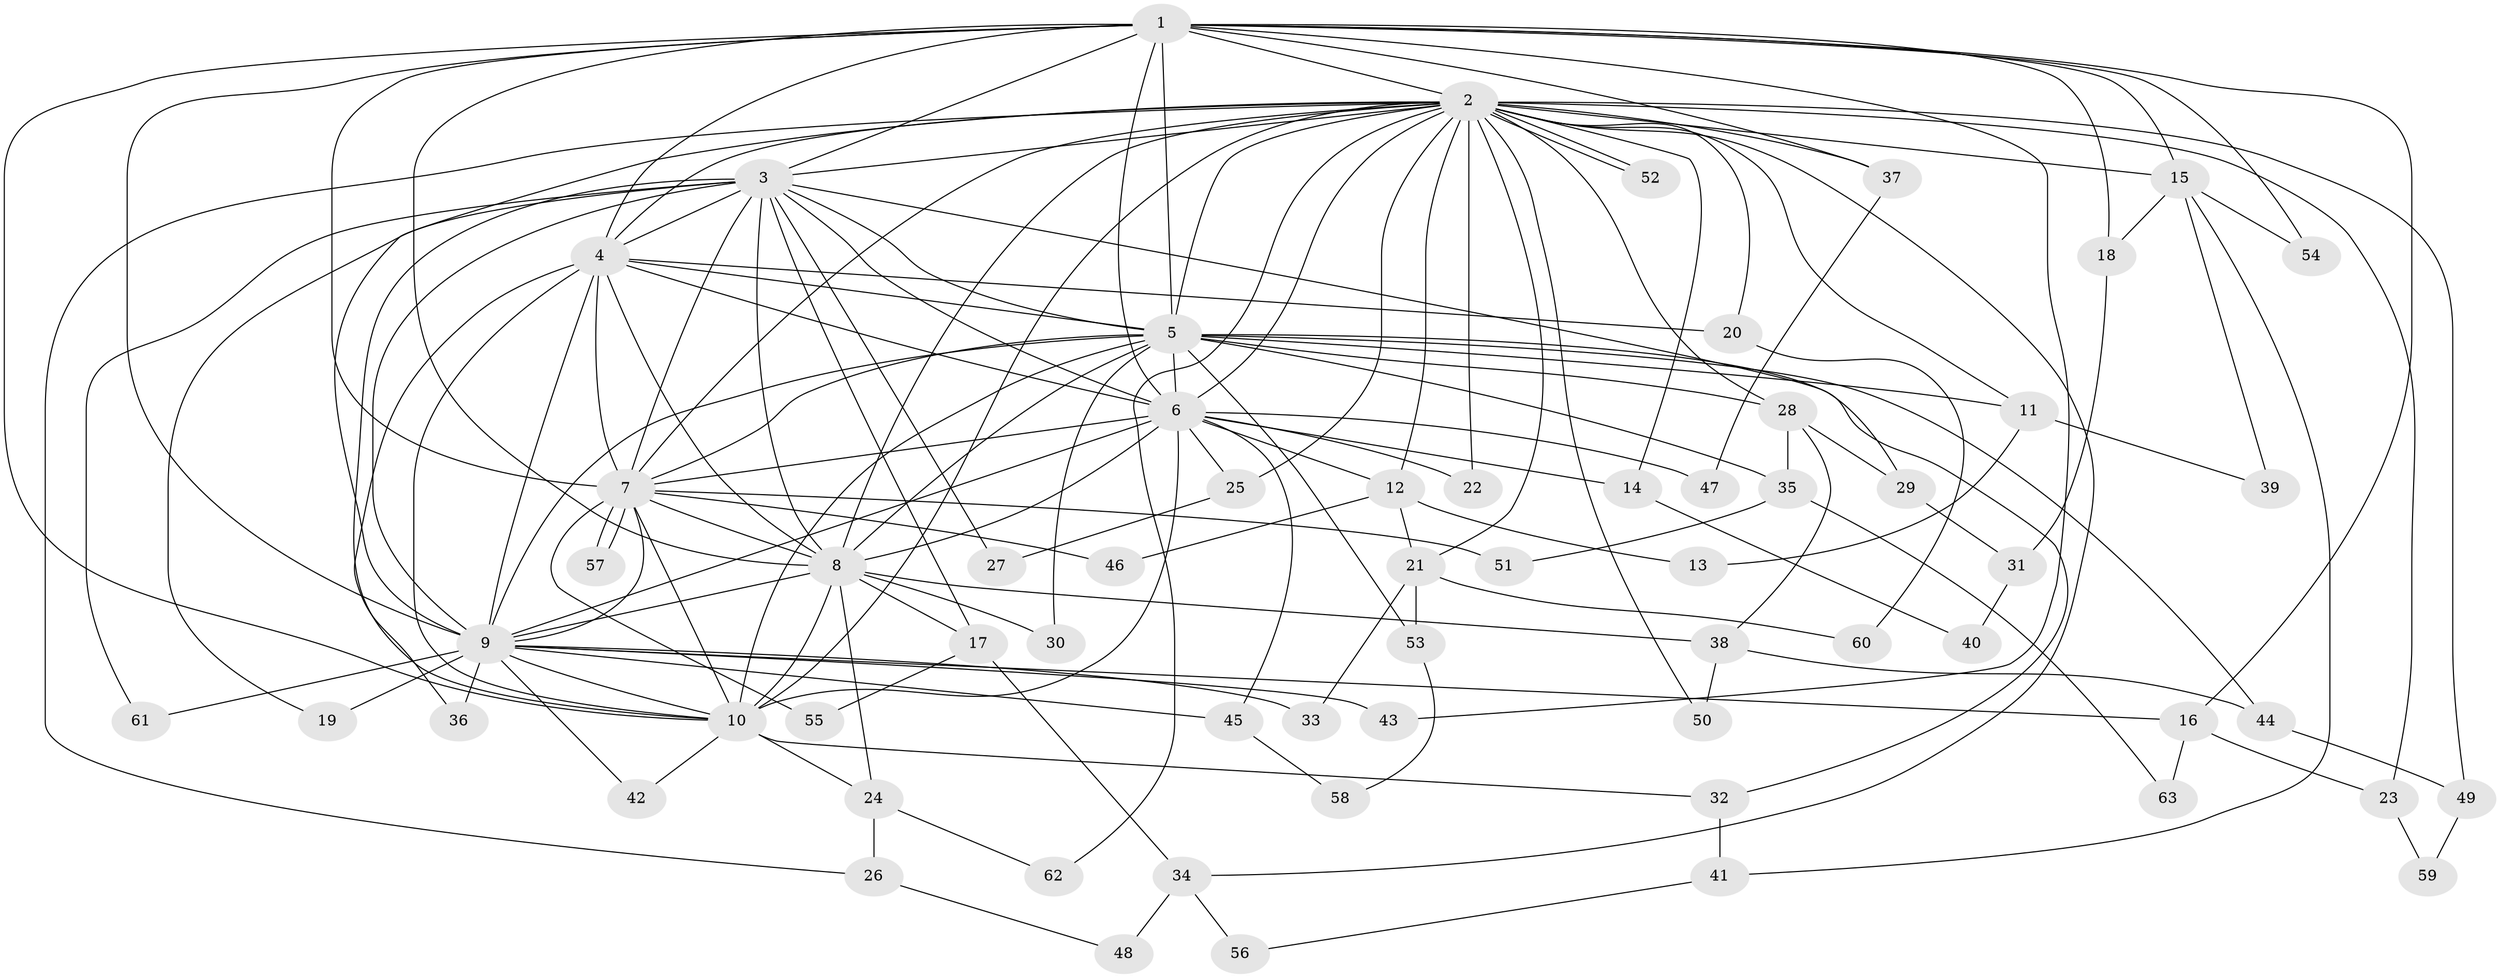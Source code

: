 // coarse degree distribution, {20: 0.022727272727272728, 14: 0.022727272727272728, 13: 0.022727272727272728, 9: 0.022727272727272728, 3: 0.25, 2: 0.4772727272727273, 1: 0.06818181818181818, 4: 0.045454545454545456, 5: 0.045454545454545456, 6: 0.022727272727272728}
// Generated by graph-tools (version 1.1) at 2025/48/03/04/25 21:48:31]
// undirected, 63 vertices, 151 edges
graph export_dot {
graph [start="1"]
  node [color=gray90,style=filled];
  1;
  2;
  3;
  4;
  5;
  6;
  7;
  8;
  9;
  10;
  11;
  12;
  13;
  14;
  15;
  16;
  17;
  18;
  19;
  20;
  21;
  22;
  23;
  24;
  25;
  26;
  27;
  28;
  29;
  30;
  31;
  32;
  33;
  34;
  35;
  36;
  37;
  38;
  39;
  40;
  41;
  42;
  43;
  44;
  45;
  46;
  47;
  48;
  49;
  50;
  51;
  52;
  53;
  54;
  55;
  56;
  57;
  58;
  59;
  60;
  61;
  62;
  63;
  1 -- 2;
  1 -- 3;
  1 -- 4;
  1 -- 5;
  1 -- 6;
  1 -- 7;
  1 -- 8;
  1 -- 9;
  1 -- 10;
  1 -- 15;
  1 -- 16;
  1 -- 18;
  1 -- 37;
  1 -- 43;
  1 -- 54;
  2 -- 3;
  2 -- 4;
  2 -- 5;
  2 -- 6;
  2 -- 7;
  2 -- 8;
  2 -- 9;
  2 -- 10;
  2 -- 11;
  2 -- 12;
  2 -- 14;
  2 -- 15;
  2 -- 20;
  2 -- 21;
  2 -- 22;
  2 -- 23;
  2 -- 25;
  2 -- 26;
  2 -- 28;
  2 -- 34;
  2 -- 37;
  2 -- 49;
  2 -- 50;
  2 -- 52;
  2 -- 52;
  2 -- 62;
  3 -- 4;
  3 -- 5;
  3 -- 6;
  3 -- 7;
  3 -- 8;
  3 -- 9;
  3 -- 10;
  3 -- 17;
  3 -- 19;
  3 -- 27;
  3 -- 29;
  3 -- 61;
  4 -- 5;
  4 -- 6;
  4 -- 7;
  4 -- 8;
  4 -- 9;
  4 -- 10;
  4 -- 20;
  4 -- 36;
  5 -- 6;
  5 -- 7;
  5 -- 8;
  5 -- 9;
  5 -- 10;
  5 -- 11;
  5 -- 28;
  5 -- 30;
  5 -- 32;
  5 -- 35;
  5 -- 44;
  5 -- 53;
  6 -- 7;
  6 -- 8;
  6 -- 9;
  6 -- 10;
  6 -- 12;
  6 -- 14;
  6 -- 22;
  6 -- 25;
  6 -- 45;
  6 -- 47;
  7 -- 8;
  7 -- 9;
  7 -- 10;
  7 -- 46;
  7 -- 51;
  7 -- 55;
  7 -- 57;
  7 -- 57;
  8 -- 9;
  8 -- 10;
  8 -- 17;
  8 -- 24;
  8 -- 30;
  8 -- 38;
  9 -- 10;
  9 -- 16;
  9 -- 19;
  9 -- 33;
  9 -- 36;
  9 -- 42;
  9 -- 43;
  9 -- 45;
  9 -- 61;
  10 -- 24;
  10 -- 32;
  10 -- 42;
  11 -- 13;
  11 -- 39;
  12 -- 13;
  12 -- 21;
  12 -- 46;
  14 -- 40;
  15 -- 18;
  15 -- 39;
  15 -- 41;
  15 -- 54;
  16 -- 23;
  16 -- 63;
  17 -- 34;
  17 -- 55;
  18 -- 31;
  20 -- 60;
  21 -- 33;
  21 -- 53;
  21 -- 60;
  23 -- 59;
  24 -- 26;
  24 -- 62;
  25 -- 27;
  26 -- 48;
  28 -- 29;
  28 -- 35;
  28 -- 38;
  29 -- 31;
  31 -- 40;
  32 -- 41;
  34 -- 48;
  34 -- 56;
  35 -- 51;
  35 -- 63;
  37 -- 47;
  38 -- 44;
  38 -- 50;
  41 -- 56;
  44 -- 49;
  45 -- 58;
  49 -- 59;
  53 -- 58;
}
